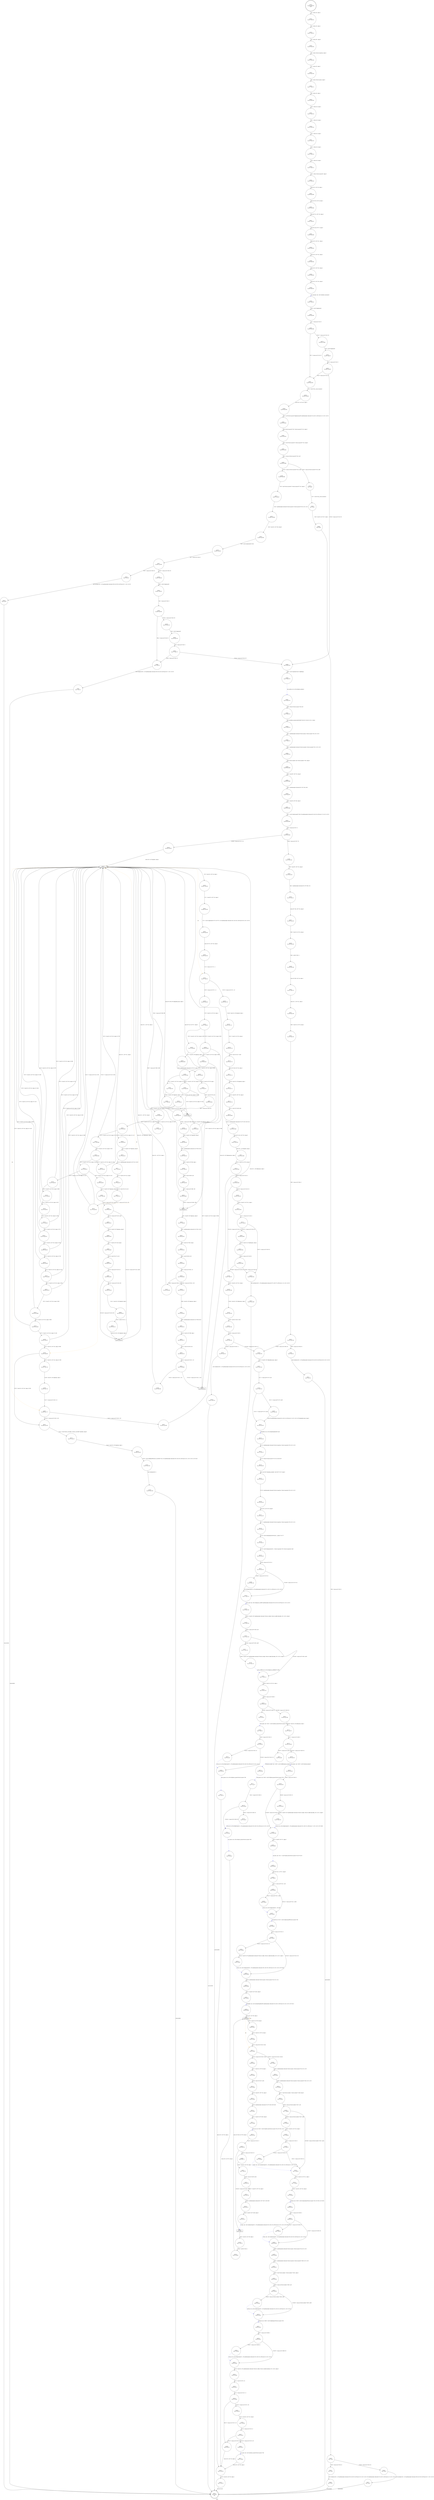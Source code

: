 digraph main {
label="main"
3915 [label="N3915\n(rp:0, ep:0)\nexit", shape="doublecircle"]
3916 [label="N3916\n(rp:323, ep:323)\nentry", shape="doublecircle"]
3916 -> 3918 [label="%3 = alloca i32, align 4"]
3918 [label="N3918\n(rp:322, ep:322)", shape="circle"]
3918 -> 3919 [label="%4 = alloca i32, align 4"]
3919 [label="N3919\n(rp:321, ep:321)", shape="circle"]
3919 -> 3920 [label="%5 = alloca i8**, align 8"]
3920 [label="N3920\n(rp:320, ep:320)", shape="circle"]
3920 -> 3921 [label="%6 = alloca %struct.sigaction, align 8"]
3921 [label="N3921\n(rp:319, ep:319)", shape="circle"]
3921 -> 3922 [label="%7 = alloca i8*, align 8"]
3922 [label="N3922\n(rp:318, ep:318)", shape="circle"]
3922 -> 3923 [label="%8 = alloca %struct.queue, align 8"]
3923 [label="N3923\n(rp:317, ep:317)", shape="circle"]
3923 -> 3924 [label="%9 = alloca i32, align 4"]
3924 [label="N3924\n(rp:316, ep:316)", shape="circle"]
3924 -> 3925 [label="%10 = alloca i32, align 4"]
3925 [label="N3925\n(rp:315, ep:315)", shape="circle"]
3925 -> 3926 [label="%11 = alloca i32, align 4"]
3926 [label="N3926\n(rp:314, ep:314)", shape="circle"]
3926 -> 3927 [label="%12 = alloca i32, align 4"]
3927 [label="N3927\n(rp:313, ep:313)", shape="circle"]
3927 -> 3928 [label="%13 = alloca i32, align 4"]
3928 [label="N3928\n(rp:312, ep:312)", shape="circle"]
3928 -> 3929 [label="%14 = alloca i32, align 4"]
3929 [label="N3929\n(rp:311, ep:311)", shape="circle"]
3929 -> 3930 [label="%15 = alloca %struct.passwd*, align 8"]
3930 [label="N3930\n(rp:310, ep:310)", shape="circle"]
3930 -> 3931 [label="store i32 0, i32* %3, align 4"]
3931 [label="N3931\n(rp:309, ep:309)", shape="circle"]
3931 -> 3933 [label="store i32 %0, i32* %4, align 4"]
3933 [label="N3933\n(rp:308, ep:308)", shape="circle"]
3933 -> 3937 [label="store i8** %1, i8*** %5, align 8"]
3937 [label="N3937\n(rp:307, ep:307)", shape="circle"]
3937 -> 3942 [label="store i8* null, i8** %7, align 8"]
3942 [label="N3942\n(rp:306, ep:306)", shape="circle"]
3942 -> 3944 [label="store i32 0, i32* %11, align 4"]
3944 [label="N3944\n(rp:305, ep:305)", shape="circle"]
3944 -> 3946 [label="store i32 0, i32* %12, align 4"]
3946 [label="N3946\n(rp:304, ep:304)", shape="circle"]
3946 -> 3948 [label="store i32 0, i32* %13, align 4"]
3948 [label="N3948\n(rp:303, ep:303)", shape="circle"]
3948 -> 3949 [label="store i32 0, i32* %14, align 4"]
3949 [label="N3949\n(rp:302, ep:302)", shape="circle"]
3949 -> 3950 [label="set_username --@-- call void @set_username()", style="dashed", color="blue"]
3950 [label="N3950\n(rp:301, ep:301)", shape="circle"]
3950 -> 3951 [label="%16 = call i32 @geteuid()"]
3951 [label="N3951\n(rp:300, ep:300)", shape="circle"]
3951 -> 3952 [label="%17 = icmp eq i32 %16, 0"]
3952 [label="N3952\n(rp:299, ep:299)", shape="circle"]
3952 -> 4276 [label="[!(%17 = icmp eq i32 %16, 0)]"]
3952 -> 3957 [label="[%17 = icmp eq i32 %16, 0]"]
3954 [label="N3954\n(rp:297, ep:297)", shape="circle"]
3954 -> 3955 [label="%20 = icmp eq i32 %19, 0"]
3955 [label="N3955\n(rp:296, ep:296)", shape="circle"]
3955 -> 3957 [label="[%20 = icmp eq i32 %19, 0]"]
3955 -> 3989 [label="[!(%20 = icmp eq i32 %19, 0)]"]
3957 [label="N3957\n(rp:295, ep:295)", shape="circle"]
3957 -> 3958 [label="%22 = call i32* @__errno_location()"]
3958 [label="N3958\n(rp:294, ep:294)", shape="circle"]
3958 -> 3959 [label="store i32 0, i32* %22, align 4"]
3959 [label="N3959\n(rp:293, ep:293)", shape="circle"]
3959 -> 3960 [label="%23 = call %struct.passwd* @getpwnam(i8* getelementptr inbounds ([5 x i8], [5 x i8]* @.str.4.15, i32 0, i32 0))"]
3960 [label="N3960\n(rp:292, ep:292)", shape="circle"]
3960 -> 3961 [label="store %struct.passwd* %23, %struct.passwd** %15, align 8"]
3961 [label="N3961\n(rp:291, ep:291)", shape="circle"]
3961 -> 3962 [label="%24 = load %struct.passwd*, %struct.passwd** %15, align 8"]
3962 [label="N3962\n(rp:290, ep:290)", shape="circle"]
3962 -> 3963 [label="%25 = icmp eq %struct.passwd* %24, null"]
3963 [label="N3963\n(rp:289, ep:289)", shape="circle"]
3963 -> 4279 [label="[%25 = icmp eq %struct.passwd* %24, null]"]
3963 -> 4280 [label="[!(%25 = icmp eq %struct.passwd* %24, null)]"]
3965 [label="N3965\n(rp:7, ep:7)", shape="circle"]
3965 -> 3966 [label="%28 = load i32, i32* %27, align 4"]
3966 [label="N3966\n(rp:6, ep:6)", shape="circle"]
3966 -> 3967 [label="%29 = icmp eq i32 %28, 0"]
3967 [label="N3967\n(rp:5, ep:5)", shape="circle"]
3967 -> 4281 [label="[%29 = icmp eq i32 %28, 0]"]
3967 -> 4282 [label="[!(%29 = icmp eq i32 %28, 0)]"]
3969 [label="N3969\n(rp:1, ep:1)", shape="circle"]
3969 -> 3915 [label="unreachable"]
3971 [label="N3971\n(rp:3, ep:3)", shape="circle"]
3971 -> 3915 [label="unreachable"]
3973 [label="N3973\n(rp:287, ep:287)", shape="circle"]
3973 -> 3974 [label="%34 = getelementptr inbounds %struct.passwd, %struct.passwd* %33, i32 0, i32 2"]
3974 [label="N3974\n(rp:286, ep:286)", shape="circle"]
3974 -> 3975 [label="%35 = load i32, i32* %34, align 8"]
3975 [label="N3975\n(rp:285, ep:285)", shape="circle"]
3975 -> 3976 [label="%36 = call i32 @setuid(i32 %35)"]
3976 [label="N3976\n(rp:284, ep:284)", shape="circle"]
3976 -> 3977 [label="%37 = icmp ne i32 %36, 0"]
3977 [label="N3977\n(rp:283, ep:283)", shape="circle"]
3977 -> 4283 [label="[%37 = icmp ne i32 %36, 0]"]
3977 -> 4284 [label="[!(%37 = icmp ne i32 %36, 0)]"]
3979 [label="N3979\n(rp:9, ep:9)", shape="circle"]
3979 -> 3915 [label="unreachable"]
3981 [label="N3981\n(rp:281, ep:281)", shape="circle"]
3981 -> 3982 [label="%41 = icmp eq i32 %40, 0"]
3982 [label="N3982\n(rp:280, ep:280)", shape="circle"]
3982 -> 4286 [label="[!(%41 = icmp eq i32 %40, 0)]"]
3982 -> 3986 [label="[%41 = icmp eq i32 %40, 0]"]
3984 [label="N3984\n(rp:278, ep:278)", shape="circle"]
3984 -> 3985 [label="%44 = icmp eq i32 %43, 0"]
3985 [label="N3985\n(rp:277, ep:277)", shape="circle"]
3985 -> 3986 [label="[%44 = icmp eq i32 %43, 0]"]
3985 -> 3989 [label="[!(%44 = icmp eq i32 %43, 0)]"]
3986 [label="N3986\n(rp:12, ep:12)", shape="circle"]
3986 -> 3987 [label="call void @errx(i32 1, i8* getelementptr inbounds ([28 x i8], [28 x i8]* @.str.6.17, i32 0, i32 0))"]
3987 [label="N3987\n(rp:11, ep:11)", shape="circle"]
3987 -> 3915 [label="unreachable"]
3989 [label="N3989\n(rp:276, ep:276)", shape="circle"]
3989 -> 3990 [label="%48 = call i32 @atexit(void ()* @deltmp)"]
3990 [label="N3990\n(rp:275, ep:275)", shape="circle"]
3990 -> 3991 [label="init_random --@-- call void @init_random()", style="dashed", color="blue"]
3991 [label="N3991\n(rp:274, ep:274)", shape="circle"]
3991 -> 3992 [label="%49 = bitcast %struct.queue* %8 to i8*"]
3992 [label="N3992\n(rp:273, ep:273)", shape="circle"]
3992 -> 3994 [label="call void @llvm.memset.p0i8.i64(i8* %49, i8 0, i64 40, i32 8, i1 false)"]
3994 [label="N3994\n(rp:272, ep:272)", shape="circle"]
3994 -> 3995 [label="%51 = getelementptr inbounds %struct.queue, %struct.queue* %8, i32 0, i32 0"]
3995 [label="N3995\n(rp:271, ep:271)", shape="circle"]
3995 -> 3996 [label="%52 = getelementptr inbounds %struct.queueh, %struct.queueh* %51, i32 0, i32 0"]
3996 [label="N3996\n(rp:270, ep:270)", shape="circle"]
3996 -> 3998 [label="store %struct.qitem* null, %struct.qitem** %52, align 8"]
3998 [label="N3998\n(rp:269, ep:269)", shape="circle"]
3998 -> 3999 [label="%54 = load i8**, i8*** %5, align 8"]
3999 [label="N3999\n(rp:268, ep:268)", shape="circle"]
3999 -> 4000 [label="%55 = getelementptr inbounds i8*, i8** %54, i64 0"]
4000 [label="N4000\n(rp:267, ep:267)", shape="circle"]
4000 -> 4001 [label="%56 = load i8*, i8** %55, align 8"]
4001 [label="N4001\n(rp:266, ep:266)", shape="circle"]
4001 -> 4002 [label="%57 = call i32 @strcmp(i8* %56, i8* getelementptr inbounds ([6 x i8], [6 x i8]* @.str.7.18, i32 0, i32 0))"]
4002 [label="N4002\n(rp:265, ep:265)", shape="circle"]
4002 -> 4003 [label="%58 = icmp eq i32 %57, 0"]
4003 [label="N4003\n(rp:264, ep:264)", shape="circle"]
4003 -> 4289 [label="[%58 = icmp eq i32 %57, 0]"]
4003 -> 4290 [label="[!(%58 = icmp eq i32 %57, 0)]"]
4005 [label="N4005\n(rp:142, ep:142)", shape="circle"]
4005 -> 4006 [label="%61 = getelementptr inbounds i8*, i8** %60, i32 1"]
4006 [label="N4006\n(rp:141, ep:141)", shape="circle"]
4006 -> 4007 [label="store i8** %61, i8*** %5, align 8"]
4007 [label="N4007\n(rp:140, ep:140)", shape="circle"]
4007 -> 4008 [label="%62 = load i32, i32* %4, align 4"]
4008 [label="N4008\n(rp:139, ep:139)", shape="circle"]
4008 -> 4009 [label="%63 = add i32 %62, -1"]
4009 [label="N4009\n(rp:138, ep:138)", shape="circle"]
4009 -> 4010 [label="store i32 %63, i32* %4, align 4"]
4010 [label="N4010\n(rp:137, ep:137)", shape="circle"]
4010 -> 4011 [label="store i32 1, i32* %12, align 4"]
4011 [label="N4011\n(rp:136, ep:136)", shape="circle"]
4011 -> 4012 [label="%64 = load i32, i32* %4, align 4"]
4012 [label="N4012\n(rp:135, ep:135)", shape="circle"]
4012 -> 4013 [label="%65 = icmp ne i32 %64, 0"]
4013 [label="N4013\n(rp:134, ep:134)", shape="circle"]
4013 -> 4291 [label="[%65 = icmp ne i32 %64, 0]"]
4013 -> 4136 [label="[!(%65 = icmp ne i32 %64, 0)]"]
4015 [label="N4015\n(rp:13, ep:13)", shape="circle"]
4015 -> 3915 [label="unreachable"]
4019 [label="N4019\n(rp:262, ep:186)", shape="box"]
4019 -> 4020 [label="%70 = load i32, i32* %4, align 4"]
4019 -> 4019 [label="@", style="dashed", color="orange"]
4019 -> 4097 [label="@", style="dashed", color="orange"]
4019 -> 4340 [label="@", style="dashed", color="orange"]
4019 -> 4024 [label="@", style="dashed", color="orange"]
4020 [label="N4020\n(rp:261, ep:185)", shape="circle"]
4020 -> 4021 [label="%71 = load i8**, i8*** %5, align 8"]
4021 [label="N4021\n(rp:260, ep:184)", shape="circle"]
4021 -> 4022 [label="%72 = call i32 @getopt(i32 %70, i8** %71, i8* getelementptr inbounds ([42 x i8], [42 x i8]* @.str.9.20, i32 0, i32 0))"]
4022 [label="N4022\n(rp:259, ep:183)", shape="circle"]
4022 -> 4023 [label="store i32 %72, i32* %10, align 4"]
4023 [label="N4023\n(rp:258, ep:182)", shape="circle"]
4023 -> 4024 [label="%73 = icmp ne i32 %72, -1"]
4024 [label="N4024\n(rp:257, ep:181)", shape="circle"]
4024 -> 4293 [label="[%73 = icmp ne i32 %72, -1]"]
4024 -> 4294 [label="[!(%73 = icmp ne i32 %72, -1)]"]
4026 [label="N4026\n(rp:227, ep:261)", shape="circle"]
4026 -> 4295 [label="[%75 = load i32, i32* %10, align 4==65]"]
4026 -> 4296 [label="[%75 = load i32, i32* %10, align 4!=65]"]
4028 [label="N4028\n(rp:169, ep:259)", shape="circle"]
4028 -> 4029 [label="%78 = getelementptr inbounds i8, i8* %77, i64 0"]
4029 [label="N4029\n(rp:168, ep:258)", shape="circle"]
4029 -> 4030 [label="%79 = load i8, i8* %78, align 1"]
4030 [label="N4030\n(rp:167, ep:257)", shape="circle"]
4030 -> 4031 [label="%80 = sext i8 %79 to i32"]
4031 [label="N4031\n(rp:166, ep:256)", shape="circle"]
4031 -> 4032 [label="%81 = icmp eq i32 %80, 99"]
4032 [label="N4032\n(rp:165, ep:255)", shape="circle"]
4032 -> 4344 [label="[!(%81 = icmp eq i32 %80, 99)]"]
4032 -> 4019 [label="[%81 = icmp eq i32 %80, 99]"]
4034 [label="N4034\n(rp:163, ep:253)", shape="circle"]
4034 -> 4035 [label="%84 = getelementptr inbounds i8, i8* %83, i64 0"]
4035 [label="N4035\n(rp:162, ep:252)", shape="circle"]
4035 -> 4036 [label="%85 = load i8, i8* %84, align 1"]
4036 [label="N4036\n(rp:161, ep:251)", shape="circle"]
4036 -> 4037 [label="%86 = sext i8 %85 to i32"]
4037 [label="N4037\n(rp:160, ep:250)", shape="circle"]
4037 -> 4038 [label="%87 = icmp eq i32 %86, 109"]
4038 [label="N4038\n(rp:159, ep:248)", shape="circle"]
4038 -> 4019 [label="[%87 = icmp eq i32 %86, 109]"]
4038 -> 4041 [label="[!(%87 = icmp eq i32 %86, 109)]"]
4041 [label="N4041\n(rp:158, ep:247)", shape="box"]
4041 -> 4042 [label="%91 = load i8*, i8** @optarg, align 8"]
4042 [label="N4042\n(rp:157, ep:246)", shape="circle"]
4042 -> 4043 [label="%92 = getelementptr inbounds i8, i8* %91, i64 0"]
4043 [label="N4043\n(rp:156, ep:235)", shape="circle"]
4043 -> 4044 [label="%93 = load i8, i8* %92, align 1"]
4044 [label="N4044\n(rp:155, ep:233)", shape="circle"]
4044 -> 4045 [label="%94 = sext i8 %93 to i32"]
4045 [label="N4045\n(rp:154, ep:230)", shape="circle"]
4045 -> 4046 [label="%95 = icmp eq i32 %94, 112"]
4046 [label="N4046\n(rp:153, ep:228)", shape="circle"]
4046 -> 4347 [label="[%95 = icmp eq i32 %94, 112]"]
4046 -> 4348 [label="[!(%95 = icmp eq i32 %94, 112)]"]
4050 [label="N4050\n(rp:151, ep:224)", shape="circle"]
4050 -> 4051 [label="%99 = getelementptr inbounds i8, i8* %98, i64 0"]
4051 [label="N4051\n(rp:150, ep:221)", shape="circle"]
4051 -> 4052 [label="%100 = load i8, i8* %99, align 1"]
4052 [label="N4052\n(rp:149, ep:217)", shape="circle"]
4052 -> 4053 [label="%101 = sext i8 %100 to i32"]
4053 [label="N4053\n(rp:148, ep:214)", shape="circle"]
4053 -> 4054 [label="%102 = icmp eq i32 %101, 113"]
4054 [label="N4054\n(rp:147, ep:209)", shape="circle"]
4054 -> 4349 [label="[%102 = icmp eq i32 %101, 113]"]
4054 -> 4059 [label="[!(%102 = icmp eq i32 %101, 113)]"]
4059 [label="N4059\n(rp:146, ep:191)", shape="box"]
4059 -> 4019 [label="store i32 0, i32* @daemonize, align 4"]
4062 [label="N4062\n(rp:171, ep:192)", shape="circle"]
4062 -> 4019 [label="store i8* %108, i8** @logident_base, align 8"]
4064 [label="N4064\n(rp:221, ep:211)", shape="box"]
4064 -> 4065 [label="%110 = load i8*, i8** @optarg, align 8"]
4065 [label="N4065\n(rp:220, ep:193)", shape="circle"]
4065 -> 4019 [label="store i8* %110, i8** %7, align 8"]
4070 [label="N4070\n(rp:178, ep:222)", shape="circle"]
4070 -> 4071 [label="%114 = getelementptr inbounds i8, i8* %113, i64 0"]
4071 [label="N4071\n(rp:177, ep:218)", shape="circle"]
4071 -> 4072 [label="%115 = load i8, i8* %114, align 1"]
4072 [label="N4072\n(rp:176, ep:215)", shape="circle"]
4072 -> 4073 [label="%116 = sext i8 %115 to i32"]
4073 [label="N4073\n(rp:175, ep:212)", shape="circle"]
4073 -> 4074 [label="%117 = icmp ne i32 %116, 105"]
4074 [label="N4074\n(rp:174, ep:194)", shape="circle"]
4074 -> 4019 [label="[%117 = icmp ne i32 %116, 105]"]
4074 -> 4019 [label="[!(%117 = icmp ne i32 %116, 105)]"]
4081 [label="N4081\n(rp:191, ep:234)", shape="circle"]
4081 -> 4082 [label="%124 = icmp ne i8* %123, null"]
4082 [label="N4082\n(rp:190, ep:232)", shape="circle"]
4082 -> 4353 [label="[%124 = icmp ne i8* %123, null]"]
4082 -> 4092 [label="[!(%124 = icmp ne i8* %123, null)]"]
4084 [label="N4084\n(rp:188, ep:229)", shape="circle"]
4084 -> 4085 [label="%127 = load i8, i8* %126, align 1"]
4085 [label="N4085\n(rp:187, ep:226)", shape="circle"]
4085 -> 4086 [label="%128 = sext i8 %127 to i32"]
4086 [label="N4086\n(rp:186, ep:223)", shape="circle"]
4086 -> 4087 [label="%129 = icmp eq i32 %128, 45"]
4087 [label="N4087\n(rp:185, ep:220)", shape="circle"]
4087 -> 4355 [label="[%129 = icmp eq i32 %128, 45]"]
4087 -> 4092 [label="[!(%129 = icmp eq i32 %128, 45)]"]
4089 [label="N4089\n(rp:183, ep:216)", shape="circle"]
4089 -> 4090 [label="%132 = add i32 %131, -1"]
4090 [label="N4090\n(rp:182, ep:213)", shape="circle"]
4090 -> 4092 [label="store i32 %132, i32* @optind, align 4"]
4092 [label="N4092\n(rp:181, ep:207)", shape="box"]
4092 -> 4019 [label="store i32 1, i32* @doqueue, align 4"]
4096 [label="N4096\n(rp:200, ep:178)", shape="circle"]
4096 -> 4097 [label="%137 = icmp eq i32 %136, 113"]
4097 [label="N4097\n(rp:199, ep:177)", shape="circle"]
4097 -> 4357 [label="[%137 = icmp eq i32 %136, 113]"]
4097 -> 4101 [label="[!(%137 = icmp eq i32 %136, 113)]"]
4101 [label="N4101\n(rp:198, ep:148)", shape="circle"]
4101 -> 4102 [label="%141 = load %struct._IO_FILE*, %struct._IO_FILE** @stderr, align 8"]
4102 [label="N4102\n(rp:197, ep:147)", shape="circle"]
4102 -> 4103 [label="%142 = load i32, i32* @optopt, align 4"]
4103 [label="N4103\n(rp:196, ep:146)", shape="circle"]
4103 -> 4104 [label="%143 = call i32 @fprintf(%struct._IO_FILE* %141, i8* getelementptr inbounds ([25 x i8], [25 x i8]* @.str.10.21, i32 0, i32 0), i32 %142)"]
4104 [label="N4104\n(rp:195, ep:145)", shape="circle"]
4104 -> 4105 [label="call void @exit(i32 1)"]
4105 [label="N4105\n(rp:194, ep:144)", shape="circle"]
4105 -> 3915 [label="unreachable"]
4108 [label="N4108\n(rp:255, ep:175)", shape="circle"]
4108 -> 4109 [label="%147 = load i32, i32* %4, align 4"]
4109 [label="N4109\n(rp:254, ep:174)", shape="circle"]
4109 -> 4110 [label="%148 = sub i32 %147, %146"]
4110 [label="N4110\n(rp:253, ep:173)", shape="circle"]
4110 -> 4111 [label="store i32 %148, i32* %4, align 4"]
4111 [label="N4111\n(rp:252, ep:172)", shape="circle"]
4111 -> 4112 [label="%149 = load i32, i32* @optind, align 4"]
4112 [label="N4112\n(rp:251, ep:171)", shape="circle"]
4112 -> 4113 [label="%150 = load i8**, i8*** %5, align 8"]
4113 [label="N4113\n(rp:250, ep:170)", shape="circle"]
4113 -> 4114 [label="%151 = sext i32 %149 to i64"]
4114 [label="N4114\n(rp:249, ep:169)", shape="circle"]
4114 -> 4115 [label="%152 = getelementptr inbounds i8*, i8** %150, i64 %151"]
4115 [label="N4115\n(rp:248, ep:168)", shape="circle"]
4115 -> 4116 [label="store i8** %152, i8*** %5, align 8"]
4116 [label="N4116\n(rp:247, ep:167)", shape="circle"]
4116 -> 4117 [label="store i32 1, i32* @opterr, align 4"]
4117 [label="N4117\n(rp:246, ep:166)", shape="circle"]
4117 -> 4118 [label="%153 = load i32, i32* %4, align 4"]
4118 [label="N4118\n(rp:245, ep:165)", shape="circle"]
4118 -> 4119 [label="%154 = icmp ne i32 %153, 0"]
4119 [label="N4119\n(rp:244, ep:164)", shape="circle"]
4119 -> 4359 [label="[%154 = icmp ne i32 %153, 0]"]
4119 -> 4128 [label="[!(%154 = icmp ne i32 %153, 0)]"]
4121 [label="N4121\n(rp:242, ep:162)", shape="circle"]
4121 -> 4122 [label="%157 = icmp ne i32 %156, 0"]
4122 [label="N4122\n(rp:241, ep:161)", shape="circle"]
4122 -> 4362 [label="[!(%157 = icmp ne i32 %156, 0)]"]
4122 -> 4126 [label="[%157 = icmp ne i32 %156, 0]"]
4124 [label="N4124\n(rp:239, ep:159)", shape="circle"]
4124 -> 4125 [label="%160 = icmp ne i32 %159, 0"]
4125 [label="N4125\n(rp:238, ep:158)", shape="circle"]
4125 -> 4126 [label="[%160 = icmp ne i32 %159, 0]"]
4125 -> 4128 [label="[!(%160 = icmp ne i32 %159, 0)]"]
4126 [label="N4126\n(rp:230, ep:150)", shape="circle"]
4126 -> 4127 [label="call void @errx(i32 1, i8* getelementptr inbounds ([57 x i8], [57 x i8]* @.str.11.22, i32 0, i32 0))"]
4127 [label="N4127\n(rp:229, ep:149)", shape="circle"]
4127 -> 3915 [label="unreachable"]
4128 [label="N4128\n(rp:237, ep:157)", shape="circle"]
4128 -> 4129 [label="%163 = load i32, i32* %12, align 4"]
4129 [label="N4129\n(rp:236, ep:156)", shape="circle"]
4129 -> 4130 [label="%164 = load i32, i32* @doqueue, align 4"]
4130 [label="N4130\n(rp:235, ep:155)", shape="circle"]
4130 -> 4131 [label="%165 = add i32 %163, %164"]
4131 [label="N4131\n(rp:234, ep:154)", shape="circle"]
4131 -> 4132 [label="%166 = icmp sgt i32 %165, 1"]
4132 [label="N4132\n(rp:233, ep:153)", shape="circle"]
4132 -> 4365 [label="[%166 = icmp sgt i32 %165, 1]"]
4132 -> 4136 [label="[!(%166 = icmp sgt i32 %165, 1)]"]
4134 [label="N4134\n(rp:231, ep:151)", shape="circle"]
4134 -> 3915 [label="unreachable"]
4136 [label="N4136\n(rp:133, ep:133)", shape="circle"]
4136 -> 4137 [label="%170 = load i8*, i8** @logident_base, align 8"]
4137 [label="N4137\n(rp:132, ep:132)", shape="circle"]
4137 -> 4138 [label="%171 = icmp eq i8* %170, null"]
4138 [label="N4138\n(rp:131, ep:131)", shape="circle"]
4138 -> 4367 [label="[%171 = icmp eq i8* %170, null]"]
4138 -> 4141 [label="[!(%171 = icmp eq i8* %170, null)]"]
4141 [label="N4141\n(rp:129, ep:129)", shape="circle"]
4141 -> 4142 [label="setlogident --@-- call void @setlogident(i8* null)", style="dashed", color="blue"]
4142 [label="N4142\n(rp:128, ep:128)", shape="circle"]
4142 -> 4143 [label="%174 = getelementptr inbounds %struct.sigaction, %struct.sigaction* %6, i32 0, i32 0"]
4143 [label="N4143\n(rp:127, ep:127)", shape="circle"]
4143 -> 4144 [label="%175 = bitcast %union.anon.8* %174 to void (i32)**"]
4144 [label="N4144\n(rp:126, ep:126)", shape="circle"]
4144 -> 4145 [label="store void (i32)* @sighup_handler, void (i32)** %175, align 8"]
4145 [label="N4145\n(rp:125, ep:125)", shape="circle"]
4145 -> 4146 [label="%176 = getelementptr inbounds %struct.sigaction, %struct.sigaction* %6, i32 0, i32 2"]
4146 [label="N4146\n(rp:124, ep:124)", shape="circle"]
4146 -> 4147 [label="store i32 0, i32* %176, align 8"]
4147 [label="N4147\n(rp:123, ep:123)", shape="circle"]
4147 -> 4148 [label="%177 = getelementptr inbounds %struct.sigaction, %struct.sigaction* %6, i32 0, i32 1"]
4148 [label="N4148\n(rp:122, ep:122)", shape="circle"]
4148 -> 4149 [label="%178 = call i32 @sigemptyset(%struct.__sigset_t* %177)"]
4149 [label="N4149\n(rp:121, ep:121)", shape="circle"]
4149 -> 4150 [label="%179 = call i32 @sigaction(i32 1, %struct.sigaction* %6, %struct.sigaction* null)"]
4150 [label="N4150\n(rp:120, ep:120)", shape="circle"]
4150 -> 4151 [label="%180 = icmp ne i32 %179, 0"]
4151 [label="N4151\n(rp:119, ep:119)", shape="circle"]
4151 -> 4369 [label="[%180 = icmp ne i32 %179, 0]"]
4151 -> 4154 [label="[!(%180 = icmp ne i32 %179, 0)]"]
4154 [label="N4154\n(rp:117, ep:117)", shape="circle"]
4154 -> 4155 [label="parse_conf --@-- call void @parse_conf(i8* getelementptr inbounds ([18 x i8], [18 x i8]* @.str.15, i32 0, i32 0))", style="dashed", color="blue"]
4155 [label="N4155\n(rp:116, ep:116)", shape="circle"]
4155 -> 4156 [label="%183 = load i8*, i8** getelementptr inbounds (%struct.config, %struct.config* @config, i32 0, i32 4), align 8"]
4156 [label="N4156\n(rp:115, ep:115)", shape="circle"]
4156 -> 4157 [label="%184 = icmp ne i8* %183, null"]
4157 [label="N4157\n(rp:114, ep:114)", shape="circle"]
4157 -> 4371 [label="[%184 = icmp ne i8* %183, null]"]
4157 -> 4161 [label="[!(%184 = icmp ne i8* %183, null)]"]
4159 [label="N4159\n(rp:112, ep:112)", shape="circle"]
4159 -> 4161 [label="parse_authfile --@-- call void @parse_authfile(i8* %186)", style="dashed", color="blue"]
4161 [label="N4161\n(rp:111, ep:111)", shape="circle"]
4161 -> 4162 [label="%188 = load i32, i32* %12, align 4"]
4162 [label="N4162\n(rp:110, ep:110)", shape="circle"]
4162 -> 4163 [label="%189 = icmp ne i32 %188, 0"]
4163 [label="N4163\n(rp:109, ep:109)", shape="circle"]
4163 -> 4373 [label="[%189 = icmp ne i32 %188, 0]"]
4163 -> 4374 [label="[!(%189 = icmp ne i32 %188, 0)]"]
4165 [label="N4165\n(rp:21, ep:21)", shape="circle"]
4165 -> 4166 [label="%192 = icmp slt i32 %191, 0"]
4166 [label="N4166\n(rp:20, ep:20)", shape="circle"]
4166 -> 4375 [label="[%192 = icmp slt i32 %191, 0]"]
4166 -> 4169 [label="[!(%192 = icmp slt i32 %191, 0)]"]
4169 [label="N4169\n(rp:18, ep:18)", shape="circle"]
4169 -> 4170 [label="show_queue --@-- call void @show_queue(%struct.queue* %8)", style="dashed", color="blue"]
4170 [label="N4170\n(rp:17, ep:17)", shape="circle"]
4170 -> 4273 [label="store i32 0, i32* %3, align 4"]
4173 [label="N4173\n(rp:107, ep:107)", shape="circle"]
4173 -> 4174 [label="%197 = icmp ne i32 %196, 0"]
4174 [label="N4174\n(rp:106, ep:106)", shape="circle"]
4174 -> 4377 [label="[%197 = icmp ne i32 %196, 0]"]
4174 -> 4378 [label="[!(%197 = icmp ne i32 %196, 0)]"]
4176 [label="N4176\n(rp:28, ep:28)", shape="circle"]
4176 -> 4177 [label="load_queue --@-- %200 = call i32 @load_queue(%struct.queue* %8)", style="dashed", color="blue"]
4177 [label="N4177\n(rp:27, ep:27)", shape="circle"]
4177 -> 4178 [label="%201 = icmp slt i32 %200, 0"]
4178 [label="N4178\n(rp:26, ep:26)", shape="circle"]
4178 -> 4379 [label="[%201 = icmp slt i32 %200, 0]"]
4178 -> 4181 [label="[!(%201 = icmp slt i32 %200, 0)]"]
4181 [label="N4181\n(rp:24, ep:24)", shape="circle"]
4181 -> 4182 [label="run_queue --@-- call void @run_queue(%struct.queue* %8)", style="dashed", color="blue"]
4182 [label="N4182\n(rp:23, ep:23)", shape="circle"]
4182 -> 4273 [label="store i32 0, i32* %3, align 4"]
4185 [label="N4185\n(rp:104, ep:104)", shape="circle"]
4185 -> 4186 [label="%206 = icmp ne i32 %205, 0"]
4186 [label="N4186\n(rp:103, ep:103)", shape="circle"]
4186 -> 4381 [label="[%206 = icmp ne i32 %205, 0]"]
4186 -> 4190 [label="[!(%206 = icmp ne i32 %205, 0)]"]
4188 [label="N4188\n(rp:101, ep:101)", shape="circle"]
4188 -> 4190 [label="errlog --@-- call void @errlog(i32 1, i8* getelementptr inbounds ([31 x i8], [31 x i8]* @.str.17, i32 0, i32 0), i8* %208)", style="dashed", color="blue"]
4190 [label="N4190\n(rp:100, ep:100)", shape="circle"]
4190 -> 4191 [label="%210 = load i8*, i8** %7, align 8"]
4191 [label="N4191\n(rp:99, ep:99)", shape="circle"]
4191 -> 4192 [label="set_from --@-- %211 = call i8* @set_from(%struct.queue* %8, i8* %210)", style="dashed", color="blue"]
4192 [label="N4192\n(rp:98, ep:98)", shape="circle"]
4192 -> 4193 [label="store i8* %211, i8** %7, align 8"]
4193 [label="N4193\n(rp:97, ep:97)", shape="circle"]
4193 -> 4194 [label="%212 = icmp eq i8* %211, null"]
4194 [label="N4194\n(rp:96, ep:96)", shape="circle"]
4194 -> 4383 [label="[%212 = icmp eq i8* %211, null]"]
4194 -> 4197 [label="[!(%212 = icmp eq i8* %211, null)]"]
4197 [label="N4197\n(rp:94, ep:94)", shape="circle"]
4197 -> 4198 [label="newspoolf --@-- %215 = call i32 @newspoolf(%struct.queue* %8)", style="dashed", color="blue"]
4198 [label="N4198\n(rp:93, ep:93)", shape="circle"]
4198 -> 4199 [label="%216 = icmp ne i32 %215, 0"]
4199 [label="N4199\n(rp:92, ep:92)", shape="circle"]
4199 -> 4385 [label="[%216 = icmp ne i32 %215, 0]"]
4199 -> 4203 [label="[!(%216 = icmp ne i32 %215, 0)]"]
4201 [label="N4201\n(rp:90, ep:90)", shape="circle"]
4201 -> 4203 [label="errlog --@-- call void @errlog(i32 1, i8* getelementptr inbounds ([33 x i8], [33 x i8]* @.str.18, i32 0, i32 0), i8* %218)", style="dashed", color="blue"]
4203 [label="N4203\n(rp:89, ep:89)", shape="circle"]
4203 -> 4204 [label="%220 = getelementptr inbounds %struct.queue, %struct.queue* %8, i32 0, i32 1"]
4204 [label="N4204\n(rp:88, ep:88)", shape="circle"]
4204 -> 4205 [label="%221 = load i8*, i8** %220, align 8"]
4205 [label="N4205\n(rp:87, ep:87)", shape="circle"]
4205 -> 4206 [label="setlogident --@-- call void @setlogident(i8* getelementptr inbounds ([3 x i8], [3 x i8]* @.str.19, i32 0, i32 0), i8* %221)", style="dashed", color="blue"]
4206 [label="N4206\n(rp:86, ep:86)", shape="circle"]
4206 -> 4208 [label="store i32 0, i32* %9, align 4"]
4208 [label="N4208\n(rp:85, ep:68)", shape="box"]
4208 -> 4209 [label="%223 = load i32, i32* %9, align 4"]
4208 -> 4208 [label="@", style="dashed", color="orange"]
4208 -> 4211 [label="@", style="dashed", color="orange"]
4209 [label="N4209\n(rp:84, ep:67)", shape="circle"]
4209 -> 4210 [label="%224 = load i32, i32* %4, align 4"]
4210 [label="N4210\n(rp:83, ep:66)", shape="circle"]
4210 -> 4211 [label="%225 = icmp slt i32 %223, %224"]
4211 [label="N4211\n(rp:82, ep:65)", shape="circle"]
4211 -> 4387 [label="[%225 = icmp slt i32 %223, %224]"]
4211 -> 4388 [label="[!(%225 = icmp slt i32 %223, %224)]"]
4213 [label="N4213\n(rp:45, ep:84)", shape="circle"]
4213 -> 4214 [label="%228 = sext i32 %227 to i64"]
4214 [label="N4214\n(rp:44, ep:83)", shape="circle"]
4214 -> 4215 [label="%229 = load i8**, i8*** %5, align 8"]
4215 [label="N4215\n(rp:43, ep:82)", shape="circle"]
4215 -> 4216 [label="%230 = getelementptr inbounds i8*, i8** %229, i64 %228"]
4216 [label="N4216\n(rp:42, ep:81)", shape="circle"]
4216 -> 4217 [label="%231 = load i8*, i8** %230, align 8"]
4217 [label="N4217\n(rp:41, ep:80)", shape="circle"]
4217 -> 4218 [label="add_recp --@-- %232 = call i32 @add_recp(%struct.queue* %8, i8* %231, i32 2)", style="dashed", color="blue"]
4218 [label="N4218\n(rp:40, ep:79)", shape="circle"]
4218 -> 4219 [label="%233 = icmp ne i32 %232, 0"]
4219 [label="N4219\n(rp:39, ep:78)", shape="circle"]
4219 -> 4389 [label="[%233 = icmp ne i32 %232, 0]"]
4219 -> 4228 [label="[!(%233 = icmp ne i32 %232, 0)]"]
4221 [label="N4221\n(rp:37, ep:76)", shape="circle"]
4221 -> 4222 [label="%236 = sext i32 %235 to i64"]
4222 [label="N4222\n(rp:36, ep:75)", shape="circle"]
4222 -> 4223 [label="%237 = load i8**, i8*** %5, align 8"]
4223 [label="N4223\n(rp:35, ep:74)", shape="circle"]
4223 -> 4224 [label="%238 = getelementptr inbounds i8*, i8** %237, i64 %236"]
4224 [label="N4224\n(rp:34, ep:73)", shape="circle"]
4224 -> 4225 [label="%239 = load i8*, i8** %238, align 8"]
4225 [label="N4225\n(rp:33, ep:72)", shape="circle"]
4225 -> 4228 [label="errlogx --@-- call void @errlogx(i32 1, i8* getelementptr inbounds ([23 x i8], [23 x i8]* @.str.20, i32 0, i32 0), i8* %239)", style="dashed", color="blue"]
4228 [label="N4228\n(rp:32, ep:71)", shape="box"]
4228 -> 4229 [label="%242 = load i32, i32* %9, align 4"]
4229 [label="N4229\n(rp:31, ep:70)", shape="circle"]
4229 -> 4230 [label="%243 = add i32 %242, 1"]
4230 [label="N4230\n(rp:30, ep:69)", shape="circle"]
4230 -> 4208 [label="store i32 %243, i32* %9, align 4"]
4233 [label="N4233\n(rp:80, ep:63)", shape="circle"]
4233 -> 4234 [label="%246 = getelementptr inbounds %struct.queueh, %struct.queueh* %245, i32 0, i32 0"]
4234 [label="N4234\n(rp:79, ep:62)", shape="circle"]
4234 -> 4235 [label="%247 = load %struct.qitem*, %struct.qitem** %246, align 8"]
4235 [label="N4235\n(rp:78, ep:61)", shape="circle"]
4235 -> 4236 [label="%248 = icmp eq %struct.qitem* %247, null"]
4236 [label="N4236\n(rp:77, ep:60)", shape="circle"]
4236 -> 4391 [label="[%248 = icmp eq %struct.qitem* %247, null]"]
4236 -> 4242 [label="[!(%248 = icmp eq %struct.qitem* %247, null)]"]
4238 [label="N4238\n(rp:75, ep:58)", shape="circle"]
4238 -> 4239 [label="%251 = icmp ne i32 %250, 0"]
4239 [label="N4239\n(rp:74, ep:57)", shape="circle"]
4239 -> 4394 [label="[!(%251 = icmp ne i32 %250, 0)]"]
4239 -> 4242 [label="[%251 = icmp ne i32 %250, 0]"]
4242 [label="N4242\n(rp:72, ep:55)", shape="circle"]
4242 -> 4243 [label="%254 = load i32, i32* %11, align 4"]
4243 [label="N4243\n(rp:71, ep:54)", shape="circle"]
4243 -> 4244 [label="%255 = load i32, i32* %14, align 4"]
4244 [label="N4244\n(rp:70, ep:53)", shape="circle"]
4244 -> 4245 [label="readmail --@-- %256 = call i32 @readmail(%struct.queue* %8, i32 %254, i32 %255)", style="dashed", color="blue"]
4245 [label="N4245\n(rp:69, ep:52)", shape="circle"]
4245 -> 4246 [label="%257 = icmp ne i32 %256, 0"]
4246 [label="N4246\n(rp:68, ep:51)", shape="circle"]
4246 -> 4395 [label="[%257 = icmp ne i32 %256, 0]"]
4246 -> 4249 [label="[!(%257 = icmp ne i32 %256, 0)]"]
4249 [label="N4249\n(rp:66, ep:49)", shape="circle"]
4249 -> 4250 [label="%260 = getelementptr inbounds %struct.queue, %struct.queue* %8, i32 0, i32 0"]
4250 [label="N4250\n(rp:65, ep:48)", shape="circle"]
4250 -> 4251 [label="%261 = getelementptr inbounds %struct.queueh, %struct.queueh* %260, i32 0, i32 0"]
4251 [label="N4251\n(rp:64, ep:47)", shape="circle"]
4251 -> 4252 [label="%262 = load %struct.qitem*, %struct.qitem** %261, align 8"]
4252 [label="N4252\n(rp:63, ep:46)", shape="circle"]
4252 -> 4253 [label="%263 = icmp eq %struct.qitem* %262, null"]
4253 [label="N4253\n(rp:62, ep:45)", shape="circle"]
4253 -> 4397 [label="[%263 = icmp eq %struct.qitem* %262, null]"]
4253 -> 4256 [label="[!(%263 = icmp eq %struct.qitem* %262, null)]"]
4256 [label="N4256\n(rp:60, ep:43)", shape="circle"]
4256 -> 4257 [label="linkspool --@-- %266 = call i32 @linkspool(%struct.queue* %8)", style="dashed", color="blue"]
4257 [label="N4257\n(rp:59, ep:42)", shape="circle"]
4257 -> 4258 [label="%267 = icmp ne i32 %266, 0"]
4258 [label="N4258\n(rp:58, ep:41)", shape="circle"]
4258 -> 4399 [label="[%267 = icmp ne i32 %266, 0]"]
4258 -> 4261 [label="[!(%267 = icmp ne i32 %266, 0)]"]
4261 [label="N4261\n(rp:56, ep:39)", shape="circle"]
4261 -> 4262 [label="%270 = load i32, i32* getelementptr inbounds (%struct.config, %struct.config* @config, i32 0, i32 6), align 8"]
4262 [label="N4262\n(rp:55, ep:38)", shape="circle"]
4262 -> 4263 [label="%271 = and i32 %270, 16"]
4263 [label="N4263\n(rp:54, ep:37)", shape="circle"]
4263 -> 4264 [label="%272 = icmp ne i32 %271, 0"]
4264 [label="N4264\n(rp:53, ep:36)", shape="circle"]
4264 -> 4402 [label="[!(%272 = icmp ne i32 %271, 0)]"]
4264 -> 4268 [label="[%272 = icmp ne i32 %271, 0]"]
4266 [label="N4266\n(rp:51, ep:34)", shape="circle"]
4266 -> 4267 [label="%275 = icmp ne i32 %274, 0"]
4267 [label="N4267\n(rp:50, ep:33)", shape="circle"]
4267 -> 4404 [label="[!(%275 = icmp ne i32 %274, 0)]"]
4267 -> 4268 [label="[%275 = icmp ne i32 %274, 0]"]
4268 [label="N4268\n(rp:49, ep:32)", shape="circle"]
4268 -> 4273 [label="store i32 0, i32* %3, align 4"]
4271 [label="N4271\n(rp:47, ep:30)", shape="circle"]
4271 -> 4273 [label="store i32 0, i32* %3, align 4"]
4273 [label="N4273\n(rp:16, ep:16)", shape="circle"]
4273 -> 4274 [label="%279 = load i32, i32* %3, align 4"]
4274 [label="N4274\n(rp:15, ep:15)", shape="circle"]
4274 -> 3915 [label="ret i32 %279"]
4276 [label="N4276\n(rp:298, ep:298)", shape="circle"]
4276 -> 3954 [label="%19 = call i32 @getuid()"]
4279 [label="N4279\n(rp:8, ep:8)", shape="circle"]
4279 -> 3965 [label="%27 = call i32* @__errno_location()"]
4280 [label="N4280\n(rp:288, ep:288)", shape="circle"]
4280 -> 3973 [label="%33 = load %struct.passwd*, %struct.passwd** %15, align 8"]
4281 [label="N4281\n(rp:2, ep:2)", shape="circle"]
4281 -> 3969 [label="call void @errx(i32 1, i8* getelementptr inbounds ([20 x i8], [20 x i8]* @.str.5.16, i32 0, i32 0), i8* getelementptr inbounds ([5 x i8], [5 x i8]* @.str.4.15, i32 0, i32 0))"]
4282 [label="N4282\n(rp:4, ep:4)", shape="circle"]
4282 -> 3971 [label="call void @err(i32 1, i8* getelementptr inbounds ([28 x i8], [28 x i8]* @.str.6.17, i32 0, i32 0))"]
4283 [label="N4283\n(rp:10, ep:10)", shape="circle"]
4283 -> 3979 [label="call void @err(i32 1, i8* getelementptr inbounds ([28 x i8], [28 x i8]* @.str.6.17, i32 0, i32 0))"]
4284 [label="N4284\n(rp:282, ep:282)", shape="circle"]
4284 -> 3981 [label="%40 = call i32 @geteuid()"]
4286 [label="N4286\n(rp:279, ep:279)", shape="circle"]
4286 -> 3984 [label="%43 = call i32 @getuid()"]
4289 [label="N4289\n(rp:143, ep:143)", shape="circle"]
4289 -> 4005 [label="%60 = load i8**, i8*** %5, align 8"]
4290 [label="N4290\n(rp:263, ep:263)", shape="circle"]
4290 -> 4019 [label="store i32 0, i32* @opterr, align 4"]
4291 [label="N4291\n(rp:14, ep:14)", shape="circle"]
4291 -> 4015 [label="call void @errx(i32 1, i8* getelementptr inbounds ([18 x i8], [18 x i8]* @.str.8.19, i32 0, i32 0))"]
4293 [label="N4293\n(rp:228, ep:262)", shape="circle"]
4293 -> 4026 [label="%75 = load i32, i32* %10, align 4"]
4294 [label="N4294\n(rp:256, ep:176)", shape="circle"]
4294 -> 4108 [label="%146 = load i32, i32* @optind, align 4"]
4295 [label="N4295\n(rp:170, ep:260)", shape="circle"]
4295 -> 4028 [label="%77 = load i8*, i8** @optarg, align 8"]
4296 [label="N4296\n(rp:226, ep:249)", shape="circle"]
4296 -> 4298 [label="[%75 = load i32, i32* %10, align 4!=98]"]
4296 -> 4041 [label="[%75 = load i32, i32* %10, align 4==98]"]
4298 [label="N4298\n(rp:225, ep:245)", shape="circle"]
4298 -> 4300 [label="[%75 = load i32, i32* %10, align 4!=68]"]
4298 -> 4059 [label="[%75 = load i32, i32* %10, align 4==68]"]
4300 [label="N4300\n(rp:224, ep:244)", shape="circle"]
4300 -> 4301 [label="[%75 = load i32, i32* %10, align 4==76]"]
4300 -> 4302 [label="[%75 = load i32, i32* %10, align 4!=76]"]
4301 [label="N4301\n(rp:172, ep:210)", shape="circle"]
4301 -> 4062 [label="%108 = load i8*, i8** @optarg, align 8"]
4302 [label="N4302\n(rp:223, ep:243)", shape="circle"]
4302 -> 4304 [label="[%75 = load i32, i32* %10, align 4!=102]"]
4302 -> 4064 [label="[%75 = load i32, i32* %10, align 4==102]"]
4304 [label="N4304\n(rp:222, ep:242)", shape="circle"]
4304 -> 4306 [label="[%75 = load i32, i32* %10, align 4!=114]"]
4304 -> 4064 [label="[%75 = load i32, i32* %10, align 4==114]"]
4306 [label="N4306\n(rp:219, ep:241)", shape="circle"]
4306 -> 4307 [label="[%75 = load i32, i32* %10, align 4==116]"]
4306 -> 4308 [label="[%75 = load i32, i32* %10, align 4!=116]"]
4307 [label="N4307\n(rp:173, ep:189)", shape="circle"]
4307 -> 4019 [label="store i32 1, i32* %14, align 4"]
4308 [label="N4308\n(rp:218, ep:240)", shape="circle"]
4308 -> 4309 [label="[%75 = load i32, i32* %10, align 4==111]"]
4308 -> 4310 [label="[%75 = load i32, i32* %10, align 4!=111]"]
4309 [label="N4309\n(rp:179, ep:225)", shape="circle"]
4309 -> 4070 [label="%113 = load i8*, i8** @optarg, align 8"]
4310 [label="N4310\n(rp:217, ep:239)", shape="circle"]
4310 -> 4312 [label="[%75 = load i32, i32* %10, align 4!=79]"]
4310 -> 4019 [label="[%75 = load i32, i32* %10, align 4==79]"]
4312 [label="N4312\n(rp:216, ep:238)", shape="circle"]
4312 -> 4313 [label="[%75 = load i32, i32* %10, align 4==105]"]
4312 -> 4314 [label="[%75 = load i32, i32* %10, align 4!=105]"]
4313 [label="N4313\n(rp:180, ep:190)", shape="circle"]
4313 -> 4019 [label="store i32 1, i32* %11, align 4"]
4314 [label="N4314\n(rp:215, ep:237)", shape="circle"]
4314 -> 4315 [label="[%75 = load i32, i32* %10, align 4==113]"]
4314 -> 4316 [label="[%75 = load i32, i32* %10, align 4!=113]"]
4315 [label="N4315\n(rp:192, ep:236)", shape="circle"]
4315 -> 4081 [label="%123 = load i8*, i8** @optarg, align 8"]
4316 [label="N4316\n(rp:214, ep:205)", shape="circle"]
4316 -> 4318 [label="[%75 = load i32, i32* %10, align 4!=66]"]
4316 -> 4019 [label="[%75 = load i32, i32* %10, align 4==66]"]
4318 [label="N4318\n(rp:213, ep:204)", shape="circle"]
4318 -> 4320 [label="[%75 = load i32, i32* %10, align 4!=67]"]
4318 -> 4019 [label="[%75 = load i32, i32* %10, align 4==67]"]
4320 [label="N4320\n(rp:212, ep:203)", shape="circle"]
4320 -> 4322 [label="[%75 = load i32, i32* %10, align 4!=100]"]
4320 -> 4019 [label="[%75 = load i32, i32* %10, align 4==100]"]
4322 [label="N4322\n(rp:211, ep:202)", shape="circle"]
4322 -> 4324 [label="[%75 = load i32, i32* %10, align 4!=70]"]
4322 -> 4019 [label="[%75 = load i32, i32* %10, align 4==70]"]
4324 [label="N4324\n(rp:210, ep:201)", shape="circle"]
4324 -> 4326 [label="[%75 = load i32, i32* %10, align 4!=104]"]
4324 -> 4019 [label="[%75 = load i32, i32* %10, align 4==104]"]
4326 [label="N4326\n(rp:209, ep:200)", shape="circle"]
4326 -> 4328 [label="[%75 = load i32, i32* %10, align 4!=78]"]
4326 -> 4019 [label="[%75 = load i32, i32* %10, align 4==78]"]
4328 [label="N4328\n(rp:208, ep:199)", shape="circle"]
4328 -> 4330 [label="[%75 = load i32, i32* %10, align 4!=110]"]
4328 -> 4019 [label="[%75 = load i32, i32* %10, align 4==110]"]
4330 [label="N4330\n(rp:207, ep:198)", shape="circle"]
4330 -> 4332 [label="[%75 = load i32, i32* %10, align 4!=82]"]
4330 -> 4019 [label="[%75 = load i32, i32* %10, align 4==82]"]
4332 [label="N4332\n(rp:206, ep:197)", shape="circle"]
4332 -> 4334 [label="[%75 = load i32, i32* %10, align 4!=85]"]
4332 -> 4019 [label="[%75 = load i32, i32* %10, align 4==85]"]
4334 [label="N4334\n(rp:205, ep:196)", shape="circle"]
4334 -> 4336 [label="[%75 = load i32, i32* %10, align 4!=86]"]
4334 -> 4019 [label="[%75 = load i32, i32* %10, align 4==86]"]
4336 [label="N4336\n(rp:204, ep:195)", shape="circle"]
4336 -> 4338 [label="[%75 = load i32, i32* %10, align 4!=118]"]
4336 -> 4019 [label="[%75 = load i32, i32* %10, align 4==118]"]
4338 [label="N4338\n(rp:203, ep:187)", shape="circle"]
4338 -> 4340 [label="[%75 = load i32, i32* %10, align 4!=88]"]
4338 -> 4019 [label="[%75 = load i32, i32* %10, align 4==88]"]
4340 [label="N4340\n(rp:202, ep:180)", shape="circle"]
4340 -> 4341 [label="[%75 = load i32, i32* %10, align 4==58]"]
4340 -> 4101 [label="[%75 = load i32, i32* %10, align 4!=58]"]
4341 [label="N4341\n(rp:201, ep:179)", shape="circle"]
4341 -> 4096 [label="%136 = load i32, i32* @optopt, align 4"]
4344 [label="N4344\n(rp:164, ep:254)", shape="circle"]
4344 -> 4034 [label="%83 = load i8*, i8** @optarg, align 8"]
4347 [label="N4347\n(rp:144, ep:206)", shape="circle"]
4347 -> 4019 [label="store i32 1, i32* %12, align 4"]
4348 [label="N4348\n(rp:152, ep:227)", shape="circle"]
4348 -> 4050 [label="%98 = load i8*, i8** @optarg, align 8"]
4349 [label="N4349\n(rp:145, ep:208)", shape="circle"]
4349 -> 4019 [label="store i32 1, i32* %13, align 4"]
4353 [label="N4353\n(rp:189, ep:231)", shape="circle"]
4353 -> 4084 [label="%126 = load i8*, i8** @optarg, align 8"]
4355 [label="N4355\n(rp:184, ep:219)", shape="circle"]
4355 -> 4089 [label="%131 = load i32, i32* @optind, align 4"]
4357 [label="N4357\n(rp:193, ep:188)", shape="circle"]
4357 -> 4019 [label="store i32 1, i32* @doqueue, align 4"]
4359 [label="N4359\n(rp:243, ep:163)", shape="circle"]
4359 -> 4121 [label="%156 = load i32, i32* %12, align 4"]
4362 [label="N4362\n(rp:240, ep:160)", shape="circle"]
4362 -> 4124 [label="%159 = load i32, i32* @doqueue, align 4"]
4365 [label="N4365\n(rp:232, ep:152)", shape="circle"]
4365 -> 4134 [label="call void @errx(i32 1, i8* getelementptr inbounds ([29 x i8], [29 x i8]* @.str.12, i32 0, i32 0))"]
4367 [label="N4367\n(rp:130, ep:130)", shape="circle"]
4367 -> 4141 [label="store i8* getelementptr inbounds ([4 x i8], [4 x i8]* @.str.13, i32 0, i32 0), i8** @logident_base, align 8"]
4369 [label="N4369\n(rp:118, ep:118)", shape="circle"]
4369 -> 4154 [label="call void @syslog(i32 4, i8* getelementptr inbounds ([31 x i8], [31 x i8]* @.str.14, i32 0, i32 0))"]
4371 [label="N4371\n(rp:113, ep:113)", shape="circle"]
4371 -> 4159 [label="%186 = load i8*, i8** getelementptr inbounds (%struct.config, %struct.config* @config, i32 0, i32 4), align 8"]
4373 [label="N4373\n(rp:22, ep:22)", shape="circle"]
4373 -> 4165 [label="load_queue --@-- %191 = call i32 @load_queue(%struct.queue* %8)", style="dashed", color="blue"]
4374 [label="N4374\n(rp:108, ep:108)", shape="circle"]
4374 -> 4173 [label="%196 = load i32, i32* @doqueue, align 4"]
4375 [label="N4375\n(rp:19, ep:19)", shape="circle"]
4375 -> 4169 [label="errlog --@-- call void @errlog(i32 1, i8* getelementptr inbounds ([19 x i8], [19 x i8]* @.str.16, i32 0, i32 0))", style="dashed", color="blue"]
4377 [label="N4377\n(rp:29, ep:29)", shape="circle"]
4377 -> 4176 [label="flushqueue_signal --@-- %199 = call i32 @flushqueue_signal()", style="dashed", color="blue"]
4378 [label="N4378\n(rp:105, ep:105)", shape="circle"]
4378 -> 4185 [label="read_aliases --@-- %205 = call i32 @read_aliases()", style="dashed", color="blue"]
4379 [label="N4379\n(rp:25, ep:25)", shape="circle"]
4379 -> 4181 [label="errlog --@-- call void @errlog(i32 1, i8* getelementptr inbounds ([19 x i8], [19 x i8]* @.str.16, i32 0, i32 0))", style="dashed", color="blue"]
4381 [label="N4381\n(rp:102, ep:102)", shape="circle"]
4381 -> 4188 [label="%208 = load i8*, i8** getelementptr inbounds (%struct.config, %struct.config* @config, i32 0, i32 2), align 8"]
4383 [label="N4383\n(rp:95, ep:95)", shape="circle"]
4383 -> 4197 [label="errlog --@-- call void @errlog(i32 1, i8* null)", style="dashed", color="blue"]
4385 [label="N4385\n(rp:91, ep:91)", shape="circle"]
4385 -> 4201 [label="%218 = load i8*, i8** getelementptr inbounds (%struct.config, %struct.config* @config, i32 0, i32 3), align 8"]
4387 [label="N4387\n(rp:46, ep:85)", shape="circle"]
4387 -> 4213 [label="%227 = load i32, i32* %9, align 4"]
4388 [label="N4388\n(rp:81, ep:64)", shape="circle"]
4388 -> 4233 [label="%245 = getelementptr inbounds %struct.queue, %struct.queue* %8, i32 0, i32 0"]
4389 [label="N4389\n(rp:38, ep:77)", shape="circle"]
4389 -> 4221 [label="%235 = load i32, i32* %9, align 4"]
4391 [label="N4391\n(rp:76, ep:59)", shape="circle"]
4391 -> 4238 [label="%250 = load i32, i32* %14, align 4"]
4394 [label="N4394\n(rp:73, ep:56)", shape="circle"]
4394 -> 4242 [label="errlogx --@-- call void @errlogx(i32 1, i8* getelementptr inbounds ([14 x i8], [14 x i8]* @.str.21, i32 0, i32 0))", style="dashed", color="blue"]
4395 [label="N4395\n(rp:67, ep:50)", shape="circle"]
4395 -> 4249 [label="errlog --@-- call void @errlog(i32 1, i8* getelementptr inbounds ([18 x i8], [18 x i8]* @.str.22, i32 0, i32 0))", style="dashed", color="blue"]
4397 [label="N4397\n(rp:61, ep:44)", shape="circle"]
4397 -> 4256 [label="errlogx --@-- call void @errlogx(i32 1, i8* getelementptr inbounds ([14 x i8], [14 x i8]* @.str.21, i32 0, i32 0))", style="dashed", color="blue"]
4399 [label="N4399\n(rp:57, ep:40)", shape="circle"]
4399 -> 4261 [label="errlog --@-- call void @errlog(i32 1, i8* getelementptr inbounds ([22 x i8], [22 x i8]* @.str.23, i32 0, i32 0))", style="dashed", color="blue"]
4402 [label="N4402\n(rp:52, ep:35)", shape="circle"]
4402 -> 4266 [label="%274 = load i32, i32* %13, align 4"]
4404 [label="N4404\n(rp:48, ep:31)", shape="circle"]
4404 -> 4271 [label="run_queue --@-- call void @run_queue(%struct.queue* %8)", style="dashed", color="blue"]
}
